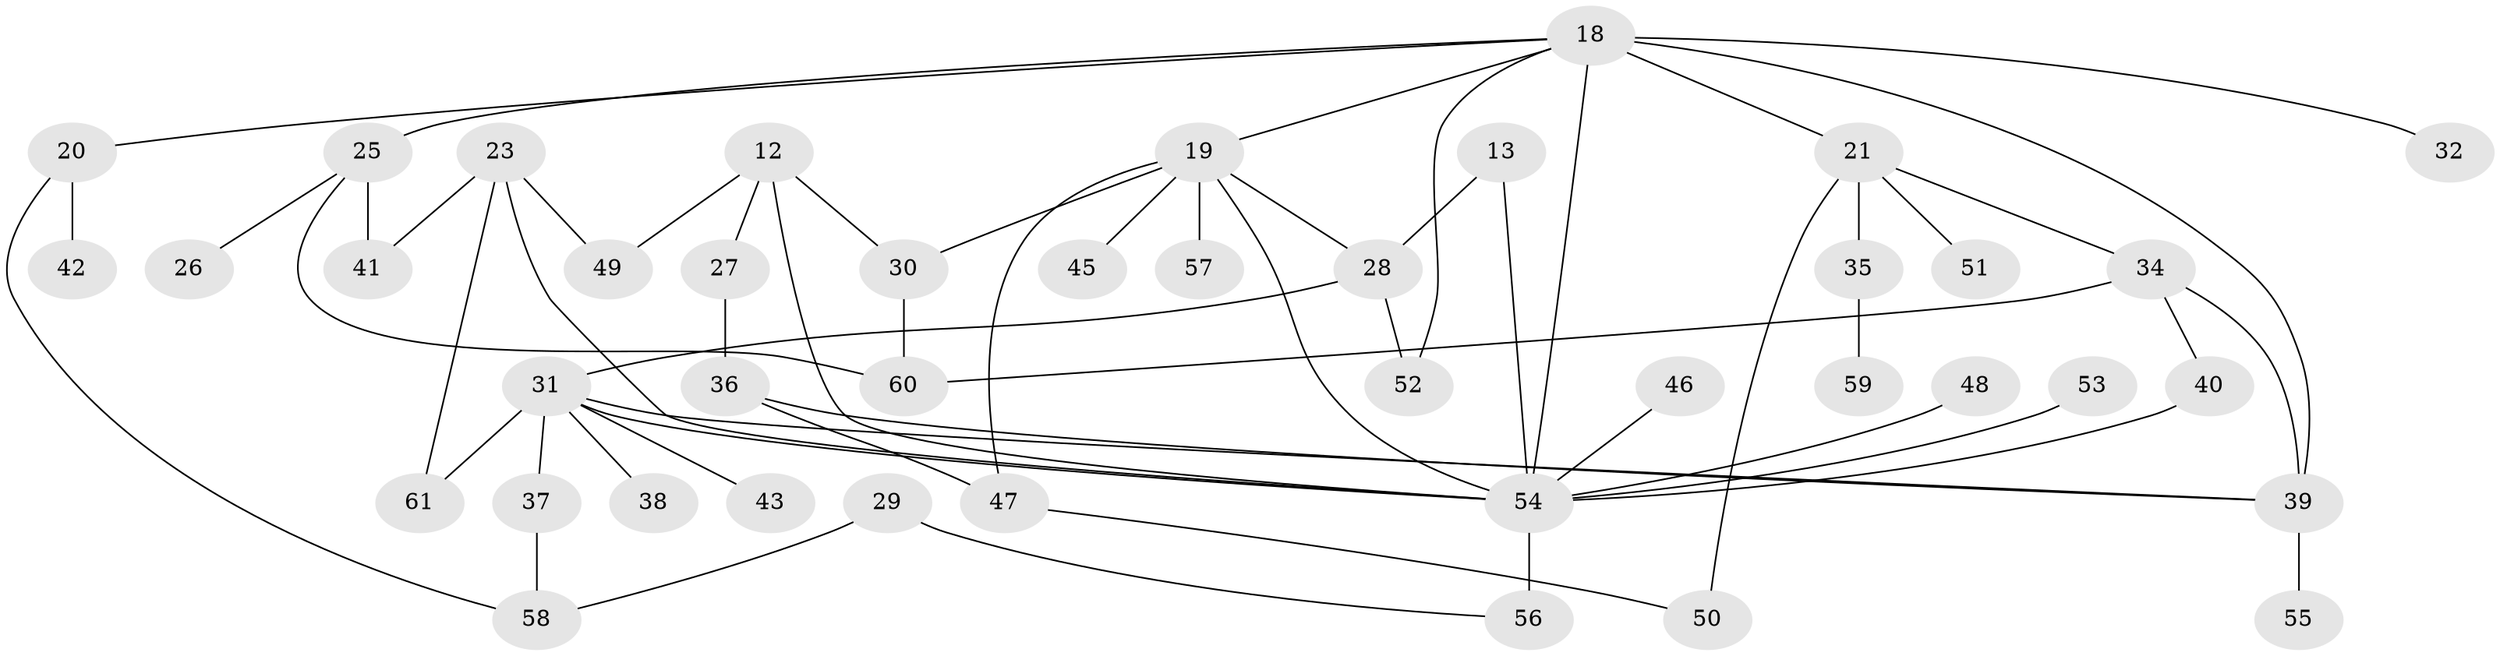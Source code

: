 // original degree distribution, {6: 0.08196721311475409, 2: 0.22950819672131148, 3: 0.29508196721311475, 5: 0.06557377049180328, 7: 0.01639344262295082, 4: 0.09836065573770492, 1: 0.21311475409836064}
// Generated by graph-tools (version 1.1) at 2025/46/03/04/25 21:46:15]
// undirected, 42 vertices, 59 edges
graph export_dot {
graph [start="1"]
  node [color=gray90,style=filled];
  12;
  13;
  18 [super="+5+8+9"];
  19 [super="+3+2"];
  20;
  21;
  23;
  25 [super="+22"];
  26;
  27;
  28;
  29;
  30;
  31 [super="+11+17"];
  32;
  34;
  35;
  36;
  37;
  38;
  39 [super="+7"];
  40;
  41;
  42;
  43;
  45;
  46;
  47;
  48;
  49;
  50;
  51;
  52;
  53;
  54 [super="+16+15+33"];
  55;
  56 [super="+44+24"];
  57;
  58;
  59;
  60;
  61;
  12 -- 27;
  12 -- 49;
  12 -- 30;
  12 -- 54;
  13 -- 28;
  13 -- 54 [weight=2];
  18 -- 20;
  18 -- 52;
  18 -- 19;
  18 -- 21;
  18 -- 54 [weight=3];
  18 -- 32;
  18 -- 39 [weight=2];
  18 -- 25 [weight=2];
  19 -- 30;
  19 -- 45;
  19 -- 57;
  19 -- 28;
  19 -- 47;
  19 -- 54;
  20 -- 42;
  20 -- 58;
  21 -- 34;
  21 -- 35;
  21 -- 51;
  21 -- 50;
  23 -- 49;
  23 -- 41;
  23 -- 61;
  23 -- 54;
  25 -- 26;
  25 -- 41;
  25 -- 60;
  27 -- 36;
  28 -- 52;
  28 -- 31;
  29 -- 58;
  29 -- 56;
  30 -- 60;
  31 -- 38;
  31 -- 39;
  31 -- 54 [weight=3];
  31 -- 43;
  31 -- 61;
  31 -- 37;
  34 -- 40;
  34 -- 60;
  34 -- 39;
  35 -- 59;
  36 -- 47;
  36 -- 39;
  37 -- 58;
  39 -- 55;
  40 -- 54;
  46 -- 54;
  47 -- 50;
  48 -- 54;
  53 -- 54;
  54 -- 56 [weight=4];
}
